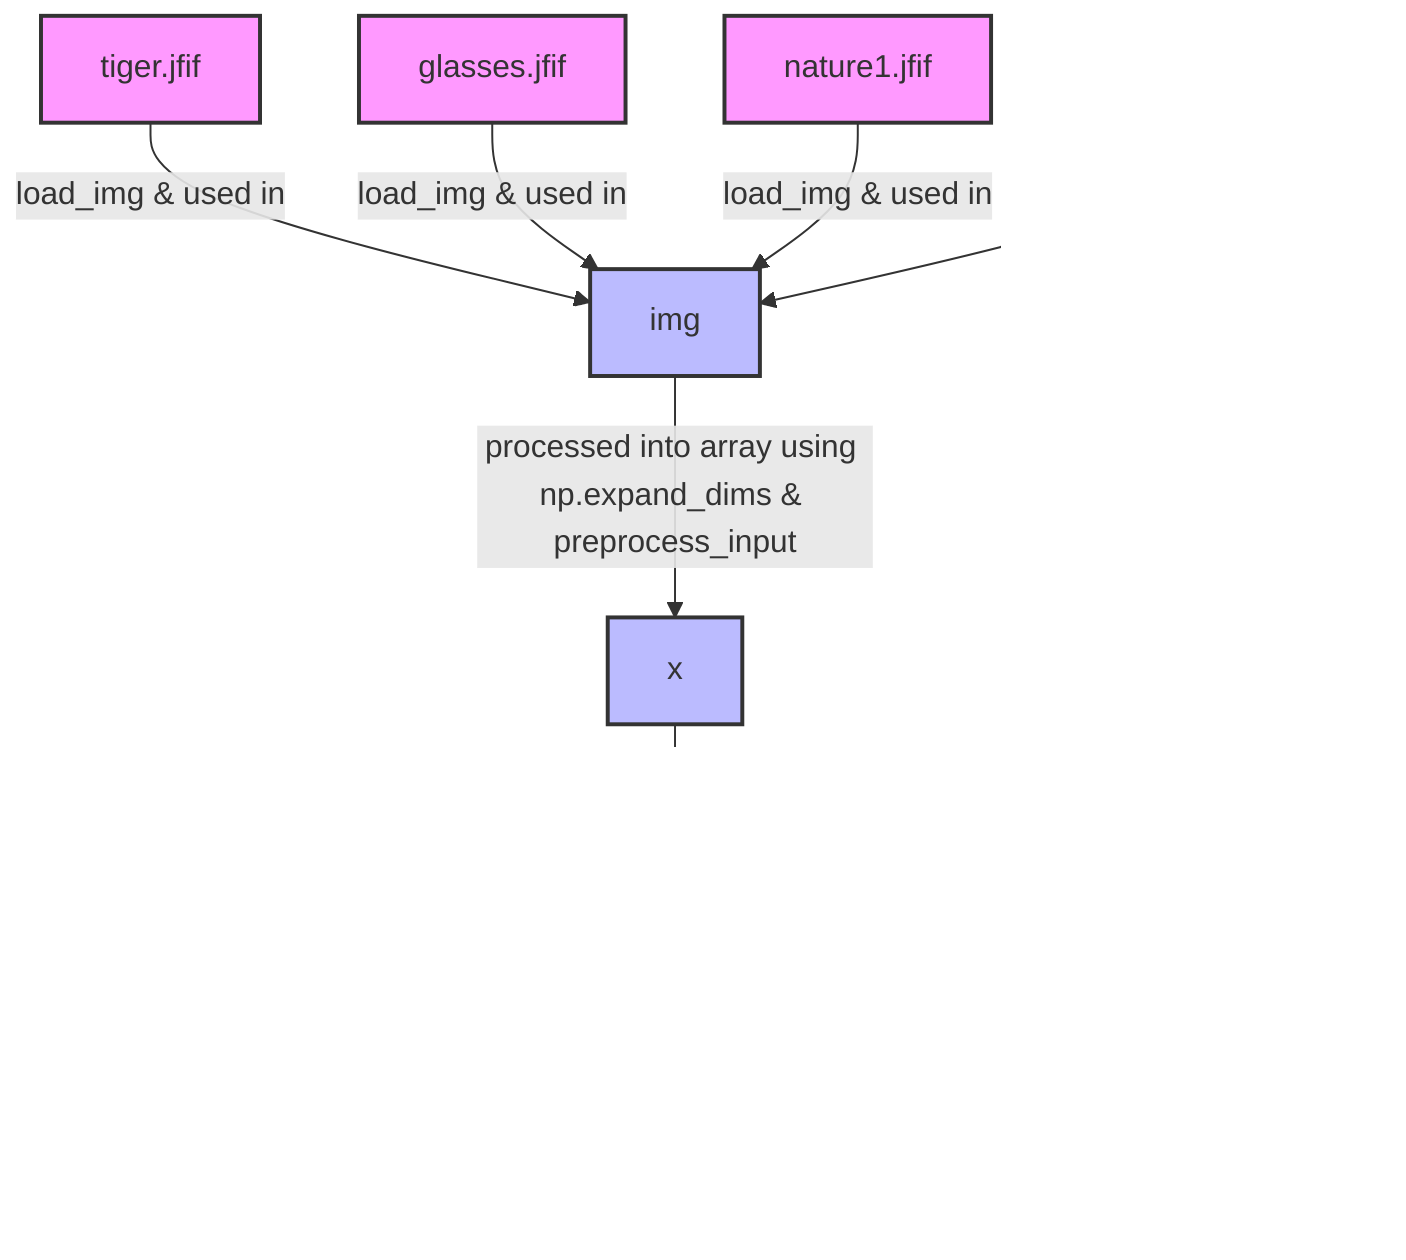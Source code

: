 flowchart TD

    %% Data source nodes
    A1[tiger.jfif]:::dataSource
    A2[glasses.jfif]:::dataSource
    A3[nature1.jfif]:::dataSource
    A4[viratkohli.jfif]:::dataSource
    
    %% Data processing nodes
    B1[img]:::dataVariable
    B2[x]:::dataVariable

    %% Model node
    C1[ResNet50 Model]:::model

    %% Prediction node
    D1[pred]:::dataVariable

    %% Data flow connections
    A1 -->|load_img & used in| B1
    A2 -->|load_img & used in| B1
    A3 -->|load_img & used in| B1
    A4 -->|load_img & used in| B1

    B1 -->|processed into array using np.expand_dims & preprocess_input| B2
    B2 -->|input for prediction| C1
    C1 -->|model.predict| D1
    
    %% Decorations and styles
    classDef dataSource fill:#f9f,stroke:#333,stroke-width:2px;
    classDef dataVariable fill:#bbf,stroke:#333,stroke-width:2px;
    classDef model fill:#bfb,stroke:#333,stroke-width:2px;